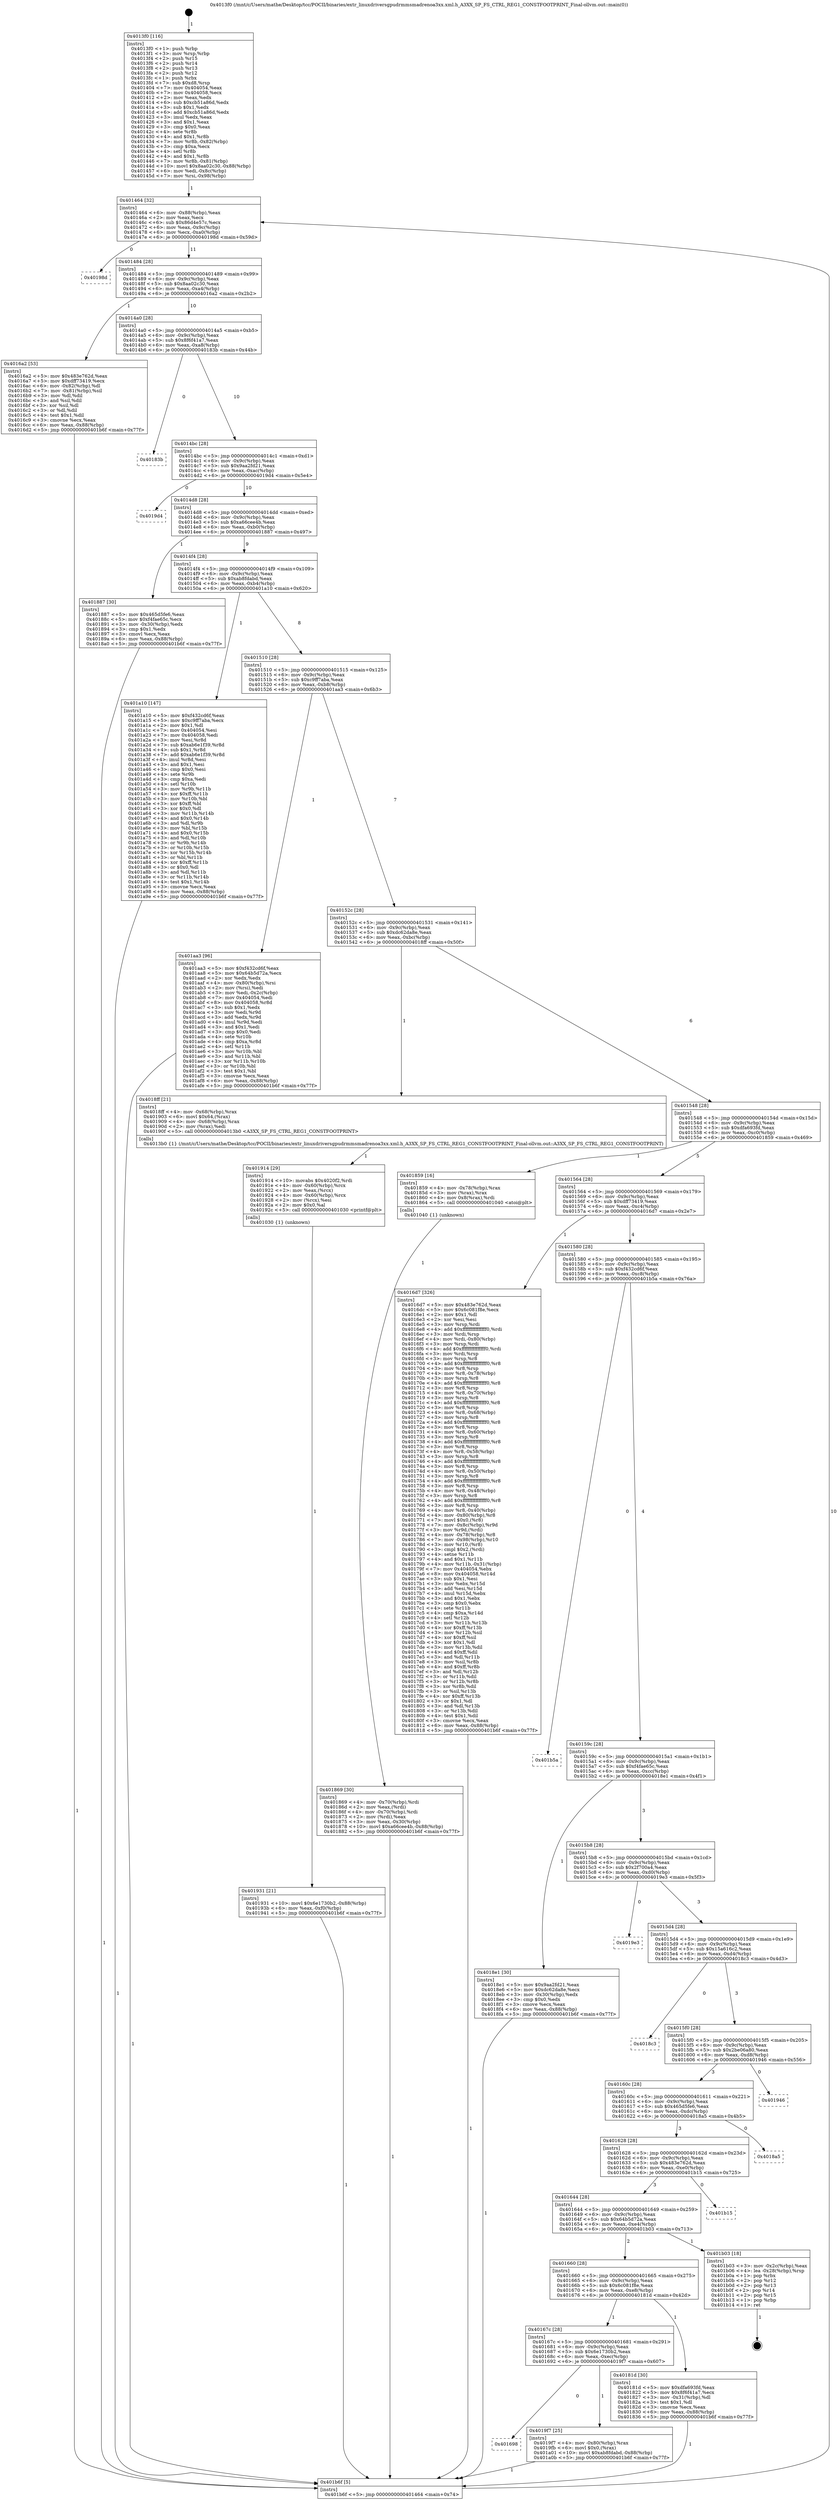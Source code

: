 digraph "0x4013f0" {
  label = "0x4013f0 (/mnt/c/Users/mathe/Desktop/tcc/POCII/binaries/extr_linuxdriversgpudrmmsmadrenoa3xx.xml.h_A3XX_SP_FS_CTRL_REG1_CONSTFOOTPRINT_Final-ollvm.out::main(0))"
  labelloc = "t"
  node[shape=record]

  Entry [label="",width=0.3,height=0.3,shape=circle,fillcolor=black,style=filled]
  "0x401464" [label="{
     0x401464 [32]\l
     | [instrs]\l
     &nbsp;&nbsp;0x401464 \<+6\>: mov -0x88(%rbp),%eax\l
     &nbsp;&nbsp;0x40146a \<+2\>: mov %eax,%ecx\l
     &nbsp;&nbsp;0x40146c \<+6\>: sub $0x86d4e57c,%ecx\l
     &nbsp;&nbsp;0x401472 \<+6\>: mov %eax,-0x9c(%rbp)\l
     &nbsp;&nbsp;0x401478 \<+6\>: mov %ecx,-0xa0(%rbp)\l
     &nbsp;&nbsp;0x40147e \<+6\>: je 000000000040198d \<main+0x59d\>\l
  }"]
  "0x40198d" [label="{
     0x40198d\l
  }", style=dashed]
  "0x401484" [label="{
     0x401484 [28]\l
     | [instrs]\l
     &nbsp;&nbsp;0x401484 \<+5\>: jmp 0000000000401489 \<main+0x99\>\l
     &nbsp;&nbsp;0x401489 \<+6\>: mov -0x9c(%rbp),%eax\l
     &nbsp;&nbsp;0x40148f \<+5\>: sub $0x8aa02c30,%eax\l
     &nbsp;&nbsp;0x401494 \<+6\>: mov %eax,-0xa4(%rbp)\l
     &nbsp;&nbsp;0x40149a \<+6\>: je 00000000004016a2 \<main+0x2b2\>\l
  }"]
  Exit [label="",width=0.3,height=0.3,shape=circle,fillcolor=black,style=filled,peripheries=2]
  "0x4016a2" [label="{
     0x4016a2 [53]\l
     | [instrs]\l
     &nbsp;&nbsp;0x4016a2 \<+5\>: mov $0x483e762d,%eax\l
     &nbsp;&nbsp;0x4016a7 \<+5\>: mov $0xdff73419,%ecx\l
     &nbsp;&nbsp;0x4016ac \<+6\>: mov -0x82(%rbp),%dl\l
     &nbsp;&nbsp;0x4016b2 \<+7\>: mov -0x81(%rbp),%sil\l
     &nbsp;&nbsp;0x4016b9 \<+3\>: mov %dl,%dil\l
     &nbsp;&nbsp;0x4016bc \<+3\>: and %sil,%dil\l
     &nbsp;&nbsp;0x4016bf \<+3\>: xor %sil,%dl\l
     &nbsp;&nbsp;0x4016c2 \<+3\>: or %dl,%dil\l
     &nbsp;&nbsp;0x4016c5 \<+4\>: test $0x1,%dil\l
     &nbsp;&nbsp;0x4016c9 \<+3\>: cmovne %ecx,%eax\l
     &nbsp;&nbsp;0x4016cc \<+6\>: mov %eax,-0x88(%rbp)\l
     &nbsp;&nbsp;0x4016d2 \<+5\>: jmp 0000000000401b6f \<main+0x77f\>\l
  }"]
  "0x4014a0" [label="{
     0x4014a0 [28]\l
     | [instrs]\l
     &nbsp;&nbsp;0x4014a0 \<+5\>: jmp 00000000004014a5 \<main+0xb5\>\l
     &nbsp;&nbsp;0x4014a5 \<+6\>: mov -0x9c(%rbp),%eax\l
     &nbsp;&nbsp;0x4014ab \<+5\>: sub $0x8f6f41a7,%eax\l
     &nbsp;&nbsp;0x4014b0 \<+6\>: mov %eax,-0xa8(%rbp)\l
     &nbsp;&nbsp;0x4014b6 \<+6\>: je 000000000040183b \<main+0x44b\>\l
  }"]
  "0x401b6f" [label="{
     0x401b6f [5]\l
     | [instrs]\l
     &nbsp;&nbsp;0x401b6f \<+5\>: jmp 0000000000401464 \<main+0x74\>\l
  }"]
  "0x4013f0" [label="{
     0x4013f0 [116]\l
     | [instrs]\l
     &nbsp;&nbsp;0x4013f0 \<+1\>: push %rbp\l
     &nbsp;&nbsp;0x4013f1 \<+3\>: mov %rsp,%rbp\l
     &nbsp;&nbsp;0x4013f4 \<+2\>: push %r15\l
     &nbsp;&nbsp;0x4013f6 \<+2\>: push %r14\l
     &nbsp;&nbsp;0x4013f8 \<+2\>: push %r13\l
     &nbsp;&nbsp;0x4013fa \<+2\>: push %r12\l
     &nbsp;&nbsp;0x4013fc \<+1\>: push %rbx\l
     &nbsp;&nbsp;0x4013fd \<+7\>: sub $0xd8,%rsp\l
     &nbsp;&nbsp;0x401404 \<+7\>: mov 0x404054,%eax\l
     &nbsp;&nbsp;0x40140b \<+7\>: mov 0x404058,%ecx\l
     &nbsp;&nbsp;0x401412 \<+2\>: mov %eax,%edx\l
     &nbsp;&nbsp;0x401414 \<+6\>: sub $0xcb51a86d,%edx\l
     &nbsp;&nbsp;0x40141a \<+3\>: sub $0x1,%edx\l
     &nbsp;&nbsp;0x40141d \<+6\>: add $0xcb51a86d,%edx\l
     &nbsp;&nbsp;0x401423 \<+3\>: imul %edx,%eax\l
     &nbsp;&nbsp;0x401426 \<+3\>: and $0x1,%eax\l
     &nbsp;&nbsp;0x401429 \<+3\>: cmp $0x0,%eax\l
     &nbsp;&nbsp;0x40142c \<+4\>: sete %r8b\l
     &nbsp;&nbsp;0x401430 \<+4\>: and $0x1,%r8b\l
     &nbsp;&nbsp;0x401434 \<+7\>: mov %r8b,-0x82(%rbp)\l
     &nbsp;&nbsp;0x40143b \<+3\>: cmp $0xa,%ecx\l
     &nbsp;&nbsp;0x40143e \<+4\>: setl %r8b\l
     &nbsp;&nbsp;0x401442 \<+4\>: and $0x1,%r8b\l
     &nbsp;&nbsp;0x401446 \<+7\>: mov %r8b,-0x81(%rbp)\l
     &nbsp;&nbsp;0x40144d \<+10\>: movl $0x8aa02c30,-0x88(%rbp)\l
     &nbsp;&nbsp;0x401457 \<+6\>: mov %edi,-0x8c(%rbp)\l
     &nbsp;&nbsp;0x40145d \<+7\>: mov %rsi,-0x98(%rbp)\l
  }"]
  "0x401698" [label="{
     0x401698\l
  }", style=dashed]
  "0x40183b" [label="{
     0x40183b\l
  }", style=dashed]
  "0x4014bc" [label="{
     0x4014bc [28]\l
     | [instrs]\l
     &nbsp;&nbsp;0x4014bc \<+5\>: jmp 00000000004014c1 \<main+0xd1\>\l
     &nbsp;&nbsp;0x4014c1 \<+6\>: mov -0x9c(%rbp),%eax\l
     &nbsp;&nbsp;0x4014c7 \<+5\>: sub $0x9aa2fd21,%eax\l
     &nbsp;&nbsp;0x4014cc \<+6\>: mov %eax,-0xac(%rbp)\l
     &nbsp;&nbsp;0x4014d2 \<+6\>: je 00000000004019d4 \<main+0x5e4\>\l
  }"]
  "0x4019f7" [label="{
     0x4019f7 [25]\l
     | [instrs]\l
     &nbsp;&nbsp;0x4019f7 \<+4\>: mov -0x80(%rbp),%rax\l
     &nbsp;&nbsp;0x4019fb \<+6\>: movl $0x0,(%rax)\l
     &nbsp;&nbsp;0x401a01 \<+10\>: movl $0xab8fdabd,-0x88(%rbp)\l
     &nbsp;&nbsp;0x401a0b \<+5\>: jmp 0000000000401b6f \<main+0x77f\>\l
  }"]
  "0x4019d4" [label="{
     0x4019d4\l
  }", style=dashed]
  "0x4014d8" [label="{
     0x4014d8 [28]\l
     | [instrs]\l
     &nbsp;&nbsp;0x4014d8 \<+5\>: jmp 00000000004014dd \<main+0xed\>\l
     &nbsp;&nbsp;0x4014dd \<+6\>: mov -0x9c(%rbp),%eax\l
     &nbsp;&nbsp;0x4014e3 \<+5\>: sub $0xa66cee4b,%eax\l
     &nbsp;&nbsp;0x4014e8 \<+6\>: mov %eax,-0xb0(%rbp)\l
     &nbsp;&nbsp;0x4014ee \<+6\>: je 0000000000401887 \<main+0x497\>\l
  }"]
  "0x401931" [label="{
     0x401931 [21]\l
     | [instrs]\l
     &nbsp;&nbsp;0x401931 \<+10\>: movl $0x6e1730b2,-0x88(%rbp)\l
     &nbsp;&nbsp;0x40193b \<+6\>: mov %eax,-0xf0(%rbp)\l
     &nbsp;&nbsp;0x401941 \<+5\>: jmp 0000000000401b6f \<main+0x77f\>\l
  }"]
  "0x401887" [label="{
     0x401887 [30]\l
     | [instrs]\l
     &nbsp;&nbsp;0x401887 \<+5\>: mov $0x465d5fe6,%eax\l
     &nbsp;&nbsp;0x40188c \<+5\>: mov $0xf4fae65c,%ecx\l
     &nbsp;&nbsp;0x401891 \<+3\>: mov -0x30(%rbp),%edx\l
     &nbsp;&nbsp;0x401894 \<+3\>: cmp $0x1,%edx\l
     &nbsp;&nbsp;0x401897 \<+3\>: cmovl %ecx,%eax\l
     &nbsp;&nbsp;0x40189a \<+6\>: mov %eax,-0x88(%rbp)\l
     &nbsp;&nbsp;0x4018a0 \<+5\>: jmp 0000000000401b6f \<main+0x77f\>\l
  }"]
  "0x4014f4" [label="{
     0x4014f4 [28]\l
     | [instrs]\l
     &nbsp;&nbsp;0x4014f4 \<+5\>: jmp 00000000004014f9 \<main+0x109\>\l
     &nbsp;&nbsp;0x4014f9 \<+6\>: mov -0x9c(%rbp),%eax\l
     &nbsp;&nbsp;0x4014ff \<+5\>: sub $0xab8fdabd,%eax\l
     &nbsp;&nbsp;0x401504 \<+6\>: mov %eax,-0xb4(%rbp)\l
     &nbsp;&nbsp;0x40150a \<+6\>: je 0000000000401a10 \<main+0x620\>\l
  }"]
  "0x401914" [label="{
     0x401914 [29]\l
     | [instrs]\l
     &nbsp;&nbsp;0x401914 \<+10\>: movabs $0x4020f2,%rdi\l
     &nbsp;&nbsp;0x40191e \<+4\>: mov -0x60(%rbp),%rcx\l
     &nbsp;&nbsp;0x401922 \<+2\>: mov %eax,(%rcx)\l
     &nbsp;&nbsp;0x401924 \<+4\>: mov -0x60(%rbp),%rcx\l
     &nbsp;&nbsp;0x401928 \<+2\>: mov (%rcx),%esi\l
     &nbsp;&nbsp;0x40192a \<+2\>: mov $0x0,%al\l
     &nbsp;&nbsp;0x40192c \<+5\>: call 0000000000401030 \<printf@plt\>\l
     | [calls]\l
     &nbsp;&nbsp;0x401030 \{1\} (unknown)\l
  }"]
  "0x401a10" [label="{
     0x401a10 [147]\l
     | [instrs]\l
     &nbsp;&nbsp;0x401a10 \<+5\>: mov $0xf432cd6f,%eax\l
     &nbsp;&nbsp;0x401a15 \<+5\>: mov $0xc9ff7aba,%ecx\l
     &nbsp;&nbsp;0x401a1a \<+2\>: mov $0x1,%dl\l
     &nbsp;&nbsp;0x401a1c \<+7\>: mov 0x404054,%esi\l
     &nbsp;&nbsp;0x401a23 \<+7\>: mov 0x404058,%edi\l
     &nbsp;&nbsp;0x401a2a \<+3\>: mov %esi,%r8d\l
     &nbsp;&nbsp;0x401a2d \<+7\>: sub $0xab6e1f39,%r8d\l
     &nbsp;&nbsp;0x401a34 \<+4\>: sub $0x1,%r8d\l
     &nbsp;&nbsp;0x401a38 \<+7\>: add $0xab6e1f39,%r8d\l
     &nbsp;&nbsp;0x401a3f \<+4\>: imul %r8d,%esi\l
     &nbsp;&nbsp;0x401a43 \<+3\>: and $0x1,%esi\l
     &nbsp;&nbsp;0x401a46 \<+3\>: cmp $0x0,%esi\l
     &nbsp;&nbsp;0x401a49 \<+4\>: sete %r9b\l
     &nbsp;&nbsp;0x401a4d \<+3\>: cmp $0xa,%edi\l
     &nbsp;&nbsp;0x401a50 \<+4\>: setl %r10b\l
     &nbsp;&nbsp;0x401a54 \<+3\>: mov %r9b,%r11b\l
     &nbsp;&nbsp;0x401a57 \<+4\>: xor $0xff,%r11b\l
     &nbsp;&nbsp;0x401a5b \<+3\>: mov %r10b,%bl\l
     &nbsp;&nbsp;0x401a5e \<+3\>: xor $0xff,%bl\l
     &nbsp;&nbsp;0x401a61 \<+3\>: xor $0x0,%dl\l
     &nbsp;&nbsp;0x401a64 \<+3\>: mov %r11b,%r14b\l
     &nbsp;&nbsp;0x401a67 \<+4\>: and $0x0,%r14b\l
     &nbsp;&nbsp;0x401a6b \<+3\>: and %dl,%r9b\l
     &nbsp;&nbsp;0x401a6e \<+3\>: mov %bl,%r15b\l
     &nbsp;&nbsp;0x401a71 \<+4\>: and $0x0,%r15b\l
     &nbsp;&nbsp;0x401a75 \<+3\>: and %dl,%r10b\l
     &nbsp;&nbsp;0x401a78 \<+3\>: or %r9b,%r14b\l
     &nbsp;&nbsp;0x401a7b \<+3\>: or %r10b,%r15b\l
     &nbsp;&nbsp;0x401a7e \<+3\>: xor %r15b,%r14b\l
     &nbsp;&nbsp;0x401a81 \<+3\>: or %bl,%r11b\l
     &nbsp;&nbsp;0x401a84 \<+4\>: xor $0xff,%r11b\l
     &nbsp;&nbsp;0x401a88 \<+3\>: or $0x0,%dl\l
     &nbsp;&nbsp;0x401a8b \<+3\>: and %dl,%r11b\l
     &nbsp;&nbsp;0x401a8e \<+3\>: or %r11b,%r14b\l
     &nbsp;&nbsp;0x401a91 \<+4\>: test $0x1,%r14b\l
     &nbsp;&nbsp;0x401a95 \<+3\>: cmovne %ecx,%eax\l
     &nbsp;&nbsp;0x401a98 \<+6\>: mov %eax,-0x88(%rbp)\l
     &nbsp;&nbsp;0x401a9e \<+5\>: jmp 0000000000401b6f \<main+0x77f\>\l
  }"]
  "0x401510" [label="{
     0x401510 [28]\l
     | [instrs]\l
     &nbsp;&nbsp;0x401510 \<+5\>: jmp 0000000000401515 \<main+0x125\>\l
     &nbsp;&nbsp;0x401515 \<+6\>: mov -0x9c(%rbp),%eax\l
     &nbsp;&nbsp;0x40151b \<+5\>: sub $0xc9ff7aba,%eax\l
     &nbsp;&nbsp;0x401520 \<+6\>: mov %eax,-0xb8(%rbp)\l
     &nbsp;&nbsp;0x401526 \<+6\>: je 0000000000401aa3 \<main+0x6b3\>\l
  }"]
  "0x401869" [label="{
     0x401869 [30]\l
     | [instrs]\l
     &nbsp;&nbsp;0x401869 \<+4\>: mov -0x70(%rbp),%rdi\l
     &nbsp;&nbsp;0x40186d \<+2\>: mov %eax,(%rdi)\l
     &nbsp;&nbsp;0x40186f \<+4\>: mov -0x70(%rbp),%rdi\l
     &nbsp;&nbsp;0x401873 \<+2\>: mov (%rdi),%eax\l
     &nbsp;&nbsp;0x401875 \<+3\>: mov %eax,-0x30(%rbp)\l
     &nbsp;&nbsp;0x401878 \<+10\>: movl $0xa66cee4b,-0x88(%rbp)\l
     &nbsp;&nbsp;0x401882 \<+5\>: jmp 0000000000401b6f \<main+0x77f\>\l
  }"]
  "0x401aa3" [label="{
     0x401aa3 [96]\l
     | [instrs]\l
     &nbsp;&nbsp;0x401aa3 \<+5\>: mov $0xf432cd6f,%eax\l
     &nbsp;&nbsp;0x401aa8 \<+5\>: mov $0x64b5d72a,%ecx\l
     &nbsp;&nbsp;0x401aad \<+2\>: xor %edx,%edx\l
     &nbsp;&nbsp;0x401aaf \<+4\>: mov -0x80(%rbp),%rsi\l
     &nbsp;&nbsp;0x401ab3 \<+2\>: mov (%rsi),%edi\l
     &nbsp;&nbsp;0x401ab5 \<+3\>: mov %edi,-0x2c(%rbp)\l
     &nbsp;&nbsp;0x401ab8 \<+7\>: mov 0x404054,%edi\l
     &nbsp;&nbsp;0x401abf \<+8\>: mov 0x404058,%r8d\l
     &nbsp;&nbsp;0x401ac7 \<+3\>: sub $0x1,%edx\l
     &nbsp;&nbsp;0x401aca \<+3\>: mov %edi,%r9d\l
     &nbsp;&nbsp;0x401acd \<+3\>: add %edx,%r9d\l
     &nbsp;&nbsp;0x401ad0 \<+4\>: imul %r9d,%edi\l
     &nbsp;&nbsp;0x401ad4 \<+3\>: and $0x1,%edi\l
     &nbsp;&nbsp;0x401ad7 \<+3\>: cmp $0x0,%edi\l
     &nbsp;&nbsp;0x401ada \<+4\>: sete %r10b\l
     &nbsp;&nbsp;0x401ade \<+4\>: cmp $0xa,%r8d\l
     &nbsp;&nbsp;0x401ae2 \<+4\>: setl %r11b\l
     &nbsp;&nbsp;0x401ae6 \<+3\>: mov %r10b,%bl\l
     &nbsp;&nbsp;0x401ae9 \<+3\>: and %r11b,%bl\l
     &nbsp;&nbsp;0x401aec \<+3\>: xor %r11b,%r10b\l
     &nbsp;&nbsp;0x401aef \<+3\>: or %r10b,%bl\l
     &nbsp;&nbsp;0x401af2 \<+3\>: test $0x1,%bl\l
     &nbsp;&nbsp;0x401af5 \<+3\>: cmovne %ecx,%eax\l
     &nbsp;&nbsp;0x401af8 \<+6\>: mov %eax,-0x88(%rbp)\l
     &nbsp;&nbsp;0x401afe \<+5\>: jmp 0000000000401b6f \<main+0x77f\>\l
  }"]
  "0x40152c" [label="{
     0x40152c [28]\l
     | [instrs]\l
     &nbsp;&nbsp;0x40152c \<+5\>: jmp 0000000000401531 \<main+0x141\>\l
     &nbsp;&nbsp;0x401531 \<+6\>: mov -0x9c(%rbp),%eax\l
     &nbsp;&nbsp;0x401537 \<+5\>: sub $0xdc62da8e,%eax\l
     &nbsp;&nbsp;0x40153c \<+6\>: mov %eax,-0xbc(%rbp)\l
     &nbsp;&nbsp;0x401542 \<+6\>: je 00000000004018ff \<main+0x50f\>\l
  }"]
  "0x40167c" [label="{
     0x40167c [28]\l
     | [instrs]\l
     &nbsp;&nbsp;0x40167c \<+5\>: jmp 0000000000401681 \<main+0x291\>\l
     &nbsp;&nbsp;0x401681 \<+6\>: mov -0x9c(%rbp),%eax\l
     &nbsp;&nbsp;0x401687 \<+5\>: sub $0x6e1730b2,%eax\l
     &nbsp;&nbsp;0x40168c \<+6\>: mov %eax,-0xec(%rbp)\l
     &nbsp;&nbsp;0x401692 \<+6\>: je 00000000004019f7 \<main+0x607\>\l
  }"]
  "0x4018ff" [label="{
     0x4018ff [21]\l
     | [instrs]\l
     &nbsp;&nbsp;0x4018ff \<+4\>: mov -0x68(%rbp),%rax\l
     &nbsp;&nbsp;0x401903 \<+6\>: movl $0x64,(%rax)\l
     &nbsp;&nbsp;0x401909 \<+4\>: mov -0x68(%rbp),%rax\l
     &nbsp;&nbsp;0x40190d \<+2\>: mov (%rax),%edi\l
     &nbsp;&nbsp;0x40190f \<+5\>: call 00000000004013b0 \<A3XX_SP_FS_CTRL_REG1_CONSTFOOTPRINT\>\l
     | [calls]\l
     &nbsp;&nbsp;0x4013b0 \{1\} (/mnt/c/Users/mathe/Desktop/tcc/POCII/binaries/extr_linuxdriversgpudrmmsmadrenoa3xx.xml.h_A3XX_SP_FS_CTRL_REG1_CONSTFOOTPRINT_Final-ollvm.out::A3XX_SP_FS_CTRL_REG1_CONSTFOOTPRINT)\l
  }"]
  "0x401548" [label="{
     0x401548 [28]\l
     | [instrs]\l
     &nbsp;&nbsp;0x401548 \<+5\>: jmp 000000000040154d \<main+0x15d\>\l
     &nbsp;&nbsp;0x40154d \<+6\>: mov -0x9c(%rbp),%eax\l
     &nbsp;&nbsp;0x401553 \<+5\>: sub $0xdfa693fd,%eax\l
     &nbsp;&nbsp;0x401558 \<+6\>: mov %eax,-0xc0(%rbp)\l
     &nbsp;&nbsp;0x40155e \<+6\>: je 0000000000401859 \<main+0x469\>\l
  }"]
  "0x40181d" [label="{
     0x40181d [30]\l
     | [instrs]\l
     &nbsp;&nbsp;0x40181d \<+5\>: mov $0xdfa693fd,%eax\l
     &nbsp;&nbsp;0x401822 \<+5\>: mov $0x8f6f41a7,%ecx\l
     &nbsp;&nbsp;0x401827 \<+3\>: mov -0x31(%rbp),%dl\l
     &nbsp;&nbsp;0x40182a \<+3\>: test $0x1,%dl\l
     &nbsp;&nbsp;0x40182d \<+3\>: cmovne %ecx,%eax\l
     &nbsp;&nbsp;0x401830 \<+6\>: mov %eax,-0x88(%rbp)\l
     &nbsp;&nbsp;0x401836 \<+5\>: jmp 0000000000401b6f \<main+0x77f\>\l
  }"]
  "0x401859" [label="{
     0x401859 [16]\l
     | [instrs]\l
     &nbsp;&nbsp;0x401859 \<+4\>: mov -0x78(%rbp),%rax\l
     &nbsp;&nbsp;0x40185d \<+3\>: mov (%rax),%rax\l
     &nbsp;&nbsp;0x401860 \<+4\>: mov 0x8(%rax),%rdi\l
     &nbsp;&nbsp;0x401864 \<+5\>: call 0000000000401040 \<atoi@plt\>\l
     | [calls]\l
     &nbsp;&nbsp;0x401040 \{1\} (unknown)\l
  }"]
  "0x401564" [label="{
     0x401564 [28]\l
     | [instrs]\l
     &nbsp;&nbsp;0x401564 \<+5\>: jmp 0000000000401569 \<main+0x179\>\l
     &nbsp;&nbsp;0x401569 \<+6\>: mov -0x9c(%rbp),%eax\l
     &nbsp;&nbsp;0x40156f \<+5\>: sub $0xdff73419,%eax\l
     &nbsp;&nbsp;0x401574 \<+6\>: mov %eax,-0xc4(%rbp)\l
     &nbsp;&nbsp;0x40157a \<+6\>: je 00000000004016d7 \<main+0x2e7\>\l
  }"]
  "0x401660" [label="{
     0x401660 [28]\l
     | [instrs]\l
     &nbsp;&nbsp;0x401660 \<+5\>: jmp 0000000000401665 \<main+0x275\>\l
     &nbsp;&nbsp;0x401665 \<+6\>: mov -0x9c(%rbp),%eax\l
     &nbsp;&nbsp;0x40166b \<+5\>: sub $0x6c081f8e,%eax\l
     &nbsp;&nbsp;0x401670 \<+6\>: mov %eax,-0xe8(%rbp)\l
     &nbsp;&nbsp;0x401676 \<+6\>: je 000000000040181d \<main+0x42d\>\l
  }"]
  "0x4016d7" [label="{
     0x4016d7 [326]\l
     | [instrs]\l
     &nbsp;&nbsp;0x4016d7 \<+5\>: mov $0x483e762d,%eax\l
     &nbsp;&nbsp;0x4016dc \<+5\>: mov $0x6c081f8e,%ecx\l
     &nbsp;&nbsp;0x4016e1 \<+2\>: mov $0x1,%dl\l
     &nbsp;&nbsp;0x4016e3 \<+2\>: xor %esi,%esi\l
     &nbsp;&nbsp;0x4016e5 \<+3\>: mov %rsp,%rdi\l
     &nbsp;&nbsp;0x4016e8 \<+4\>: add $0xfffffffffffffff0,%rdi\l
     &nbsp;&nbsp;0x4016ec \<+3\>: mov %rdi,%rsp\l
     &nbsp;&nbsp;0x4016ef \<+4\>: mov %rdi,-0x80(%rbp)\l
     &nbsp;&nbsp;0x4016f3 \<+3\>: mov %rsp,%rdi\l
     &nbsp;&nbsp;0x4016f6 \<+4\>: add $0xfffffffffffffff0,%rdi\l
     &nbsp;&nbsp;0x4016fa \<+3\>: mov %rdi,%rsp\l
     &nbsp;&nbsp;0x4016fd \<+3\>: mov %rsp,%r8\l
     &nbsp;&nbsp;0x401700 \<+4\>: add $0xfffffffffffffff0,%r8\l
     &nbsp;&nbsp;0x401704 \<+3\>: mov %r8,%rsp\l
     &nbsp;&nbsp;0x401707 \<+4\>: mov %r8,-0x78(%rbp)\l
     &nbsp;&nbsp;0x40170b \<+3\>: mov %rsp,%r8\l
     &nbsp;&nbsp;0x40170e \<+4\>: add $0xfffffffffffffff0,%r8\l
     &nbsp;&nbsp;0x401712 \<+3\>: mov %r8,%rsp\l
     &nbsp;&nbsp;0x401715 \<+4\>: mov %r8,-0x70(%rbp)\l
     &nbsp;&nbsp;0x401719 \<+3\>: mov %rsp,%r8\l
     &nbsp;&nbsp;0x40171c \<+4\>: add $0xfffffffffffffff0,%r8\l
     &nbsp;&nbsp;0x401720 \<+3\>: mov %r8,%rsp\l
     &nbsp;&nbsp;0x401723 \<+4\>: mov %r8,-0x68(%rbp)\l
     &nbsp;&nbsp;0x401727 \<+3\>: mov %rsp,%r8\l
     &nbsp;&nbsp;0x40172a \<+4\>: add $0xfffffffffffffff0,%r8\l
     &nbsp;&nbsp;0x40172e \<+3\>: mov %r8,%rsp\l
     &nbsp;&nbsp;0x401731 \<+4\>: mov %r8,-0x60(%rbp)\l
     &nbsp;&nbsp;0x401735 \<+3\>: mov %rsp,%r8\l
     &nbsp;&nbsp;0x401738 \<+4\>: add $0xfffffffffffffff0,%r8\l
     &nbsp;&nbsp;0x40173c \<+3\>: mov %r8,%rsp\l
     &nbsp;&nbsp;0x40173f \<+4\>: mov %r8,-0x58(%rbp)\l
     &nbsp;&nbsp;0x401743 \<+3\>: mov %rsp,%r8\l
     &nbsp;&nbsp;0x401746 \<+4\>: add $0xfffffffffffffff0,%r8\l
     &nbsp;&nbsp;0x40174a \<+3\>: mov %r8,%rsp\l
     &nbsp;&nbsp;0x40174d \<+4\>: mov %r8,-0x50(%rbp)\l
     &nbsp;&nbsp;0x401751 \<+3\>: mov %rsp,%r8\l
     &nbsp;&nbsp;0x401754 \<+4\>: add $0xfffffffffffffff0,%r8\l
     &nbsp;&nbsp;0x401758 \<+3\>: mov %r8,%rsp\l
     &nbsp;&nbsp;0x40175b \<+4\>: mov %r8,-0x48(%rbp)\l
     &nbsp;&nbsp;0x40175f \<+3\>: mov %rsp,%r8\l
     &nbsp;&nbsp;0x401762 \<+4\>: add $0xfffffffffffffff0,%r8\l
     &nbsp;&nbsp;0x401766 \<+3\>: mov %r8,%rsp\l
     &nbsp;&nbsp;0x401769 \<+4\>: mov %r8,-0x40(%rbp)\l
     &nbsp;&nbsp;0x40176d \<+4\>: mov -0x80(%rbp),%r8\l
     &nbsp;&nbsp;0x401771 \<+7\>: movl $0x0,(%r8)\l
     &nbsp;&nbsp;0x401778 \<+7\>: mov -0x8c(%rbp),%r9d\l
     &nbsp;&nbsp;0x40177f \<+3\>: mov %r9d,(%rdi)\l
     &nbsp;&nbsp;0x401782 \<+4\>: mov -0x78(%rbp),%r8\l
     &nbsp;&nbsp;0x401786 \<+7\>: mov -0x98(%rbp),%r10\l
     &nbsp;&nbsp;0x40178d \<+3\>: mov %r10,(%r8)\l
     &nbsp;&nbsp;0x401790 \<+3\>: cmpl $0x2,(%rdi)\l
     &nbsp;&nbsp;0x401793 \<+4\>: setne %r11b\l
     &nbsp;&nbsp;0x401797 \<+4\>: and $0x1,%r11b\l
     &nbsp;&nbsp;0x40179b \<+4\>: mov %r11b,-0x31(%rbp)\l
     &nbsp;&nbsp;0x40179f \<+7\>: mov 0x404054,%ebx\l
     &nbsp;&nbsp;0x4017a6 \<+8\>: mov 0x404058,%r14d\l
     &nbsp;&nbsp;0x4017ae \<+3\>: sub $0x1,%esi\l
     &nbsp;&nbsp;0x4017b1 \<+3\>: mov %ebx,%r15d\l
     &nbsp;&nbsp;0x4017b4 \<+3\>: add %esi,%r15d\l
     &nbsp;&nbsp;0x4017b7 \<+4\>: imul %r15d,%ebx\l
     &nbsp;&nbsp;0x4017bb \<+3\>: and $0x1,%ebx\l
     &nbsp;&nbsp;0x4017be \<+3\>: cmp $0x0,%ebx\l
     &nbsp;&nbsp;0x4017c1 \<+4\>: sete %r11b\l
     &nbsp;&nbsp;0x4017c5 \<+4\>: cmp $0xa,%r14d\l
     &nbsp;&nbsp;0x4017c9 \<+4\>: setl %r12b\l
     &nbsp;&nbsp;0x4017cd \<+3\>: mov %r11b,%r13b\l
     &nbsp;&nbsp;0x4017d0 \<+4\>: xor $0xff,%r13b\l
     &nbsp;&nbsp;0x4017d4 \<+3\>: mov %r12b,%sil\l
     &nbsp;&nbsp;0x4017d7 \<+4\>: xor $0xff,%sil\l
     &nbsp;&nbsp;0x4017db \<+3\>: xor $0x1,%dl\l
     &nbsp;&nbsp;0x4017de \<+3\>: mov %r13b,%dil\l
     &nbsp;&nbsp;0x4017e1 \<+4\>: and $0xff,%dil\l
     &nbsp;&nbsp;0x4017e5 \<+3\>: and %dl,%r11b\l
     &nbsp;&nbsp;0x4017e8 \<+3\>: mov %sil,%r8b\l
     &nbsp;&nbsp;0x4017eb \<+4\>: and $0xff,%r8b\l
     &nbsp;&nbsp;0x4017ef \<+3\>: and %dl,%r12b\l
     &nbsp;&nbsp;0x4017f2 \<+3\>: or %r11b,%dil\l
     &nbsp;&nbsp;0x4017f5 \<+3\>: or %r12b,%r8b\l
     &nbsp;&nbsp;0x4017f8 \<+3\>: xor %r8b,%dil\l
     &nbsp;&nbsp;0x4017fb \<+3\>: or %sil,%r13b\l
     &nbsp;&nbsp;0x4017fe \<+4\>: xor $0xff,%r13b\l
     &nbsp;&nbsp;0x401802 \<+3\>: or $0x1,%dl\l
     &nbsp;&nbsp;0x401805 \<+3\>: and %dl,%r13b\l
     &nbsp;&nbsp;0x401808 \<+3\>: or %r13b,%dil\l
     &nbsp;&nbsp;0x40180b \<+4\>: test $0x1,%dil\l
     &nbsp;&nbsp;0x40180f \<+3\>: cmovne %ecx,%eax\l
     &nbsp;&nbsp;0x401812 \<+6\>: mov %eax,-0x88(%rbp)\l
     &nbsp;&nbsp;0x401818 \<+5\>: jmp 0000000000401b6f \<main+0x77f\>\l
  }"]
  "0x401580" [label="{
     0x401580 [28]\l
     | [instrs]\l
     &nbsp;&nbsp;0x401580 \<+5\>: jmp 0000000000401585 \<main+0x195\>\l
     &nbsp;&nbsp;0x401585 \<+6\>: mov -0x9c(%rbp),%eax\l
     &nbsp;&nbsp;0x40158b \<+5\>: sub $0xf432cd6f,%eax\l
     &nbsp;&nbsp;0x401590 \<+6\>: mov %eax,-0xc8(%rbp)\l
     &nbsp;&nbsp;0x401596 \<+6\>: je 0000000000401b5a \<main+0x76a\>\l
  }"]
  "0x401b03" [label="{
     0x401b03 [18]\l
     | [instrs]\l
     &nbsp;&nbsp;0x401b03 \<+3\>: mov -0x2c(%rbp),%eax\l
     &nbsp;&nbsp;0x401b06 \<+4\>: lea -0x28(%rbp),%rsp\l
     &nbsp;&nbsp;0x401b0a \<+1\>: pop %rbx\l
     &nbsp;&nbsp;0x401b0b \<+2\>: pop %r12\l
     &nbsp;&nbsp;0x401b0d \<+2\>: pop %r13\l
     &nbsp;&nbsp;0x401b0f \<+2\>: pop %r14\l
     &nbsp;&nbsp;0x401b11 \<+2\>: pop %r15\l
     &nbsp;&nbsp;0x401b13 \<+1\>: pop %rbp\l
     &nbsp;&nbsp;0x401b14 \<+1\>: ret\l
  }"]
  "0x401644" [label="{
     0x401644 [28]\l
     | [instrs]\l
     &nbsp;&nbsp;0x401644 \<+5\>: jmp 0000000000401649 \<main+0x259\>\l
     &nbsp;&nbsp;0x401649 \<+6\>: mov -0x9c(%rbp),%eax\l
     &nbsp;&nbsp;0x40164f \<+5\>: sub $0x64b5d72a,%eax\l
     &nbsp;&nbsp;0x401654 \<+6\>: mov %eax,-0xe4(%rbp)\l
     &nbsp;&nbsp;0x40165a \<+6\>: je 0000000000401b03 \<main+0x713\>\l
  }"]
  "0x401b5a" [label="{
     0x401b5a\l
  }", style=dashed]
  "0x40159c" [label="{
     0x40159c [28]\l
     | [instrs]\l
     &nbsp;&nbsp;0x40159c \<+5\>: jmp 00000000004015a1 \<main+0x1b1\>\l
     &nbsp;&nbsp;0x4015a1 \<+6\>: mov -0x9c(%rbp),%eax\l
     &nbsp;&nbsp;0x4015a7 \<+5\>: sub $0xf4fae65c,%eax\l
     &nbsp;&nbsp;0x4015ac \<+6\>: mov %eax,-0xcc(%rbp)\l
     &nbsp;&nbsp;0x4015b2 \<+6\>: je 00000000004018e1 \<main+0x4f1\>\l
  }"]
  "0x401b15" [label="{
     0x401b15\l
  }", style=dashed]
  "0x4018e1" [label="{
     0x4018e1 [30]\l
     | [instrs]\l
     &nbsp;&nbsp;0x4018e1 \<+5\>: mov $0x9aa2fd21,%eax\l
     &nbsp;&nbsp;0x4018e6 \<+5\>: mov $0xdc62da8e,%ecx\l
     &nbsp;&nbsp;0x4018eb \<+3\>: mov -0x30(%rbp),%edx\l
     &nbsp;&nbsp;0x4018ee \<+3\>: cmp $0x0,%edx\l
     &nbsp;&nbsp;0x4018f1 \<+3\>: cmove %ecx,%eax\l
     &nbsp;&nbsp;0x4018f4 \<+6\>: mov %eax,-0x88(%rbp)\l
     &nbsp;&nbsp;0x4018fa \<+5\>: jmp 0000000000401b6f \<main+0x77f\>\l
  }"]
  "0x4015b8" [label="{
     0x4015b8 [28]\l
     | [instrs]\l
     &nbsp;&nbsp;0x4015b8 \<+5\>: jmp 00000000004015bd \<main+0x1cd\>\l
     &nbsp;&nbsp;0x4015bd \<+6\>: mov -0x9c(%rbp),%eax\l
     &nbsp;&nbsp;0x4015c3 \<+5\>: sub $0x2f700a4,%eax\l
     &nbsp;&nbsp;0x4015c8 \<+6\>: mov %eax,-0xd0(%rbp)\l
     &nbsp;&nbsp;0x4015ce \<+6\>: je 00000000004019e3 \<main+0x5f3\>\l
  }"]
  "0x401628" [label="{
     0x401628 [28]\l
     | [instrs]\l
     &nbsp;&nbsp;0x401628 \<+5\>: jmp 000000000040162d \<main+0x23d\>\l
     &nbsp;&nbsp;0x40162d \<+6\>: mov -0x9c(%rbp),%eax\l
     &nbsp;&nbsp;0x401633 \<+5\>: sub $0x483e762d,%eax\l
     &nbsp;&nbsp;0x401638 \<+6\>: mov %eax,-0xe0(%rbp)\l
     &nbsp;&nbsp;0x40163e \<+6\>: je 0000000000401b15 \<main+0x725\>\l
  }"]
  "0x4019e3" [label="{
     0x4019e3\l
  }", style=dashed]
  "0x4015d4" [label="{
     0x4015d4 [28]\l
     | [instrs]\l
     &nbsp;&nbsp;0x4015d4 \<+5\>: jmp 00000000004015d9 \<main+0x1e9\>\l
     &nbsp;&nbsp;0x4015d9 \<+6\>: mov -0x9c(%rbp),%eax\l
     &nbsp;&nbsp;0x4015df \<+5\>: sub $0x15a616c2,%eax\l
     &nbsp;&nbsp;0x4015e4 \<+6\>: mov %eax,-0xd4(%rbp)\l
     &nbsp;&nbsp;0x4015ea \<+6\>: je 00000000004018c3 \<main+0x4d3\>\l
  }"]
  "0x4018a5" [label="{
     0x4018a5\l
  }", style=dashed]
  "0x4018c3" [label="{
     0x4018c3\l
  }", style=dashed]
  "0x4015f0" [label="{
     0x4015f0 [28]\l
     | [instrs]\l
     &nbsp;&nbsp;0x4015f0 \<+5\>: jmp 00000000004015f5 \<main+0x205\>\l
     &nbsp;&nbsp;0x4015f5 \<+6\>: mov -0x9c(%rbp),%eax\l
     &nbsp;&nbsp;0x4015fb \<+5\>: sub $0x2be06a80,%eax\l
     &nbsp;&nbsp;0x401600 \<+6\>: mov %eax,-0xd8(%rbp)\l
     &nbsp;&nbsp;0x401606 \<+6\>: je 0000000000401946 \<main+0x556\>\l
  }"]
  "0x40160c" [label="{
     0x40160c [28]\l
     | [instrs]\l
     &nbsp;&nbsp;0x40160c \<+5\>: jmp 0000000000401611 \<main+0x221\>\l
     &nbsp;&nbsp;0x401611 \<+6\>: mov -0x9c(%rbp),%eax\l
     &nbsp;&nbsp;0x401617 \<+5\>: sub $0x465d5fe6,%eax\l
     &nbsp;&nbsp;0x40161c \<+6\>: mov %eax,-0xdc(%rbp)\l
     &nbsp;&nbsp;0x401622 \<+6\>: je 00000000004018a5 \<main+0x4b5\>\l
  }"]
  "0x401946" [label="{
     0x401946\l
  }", style=dashed]
  Entry -> "0x4013f0" [label=" 1"]
  "0x401464" -> "0x40198d" [label=" 0"]
  "0x401464" -> "0x401484" [label=" 11"]
  "0x401b03" -> Exit [label=" 1"]
  "0x401484" -> "0x4016a2" [label=" 1"]
  "0x401484" -> "0x4014a0" [label=" 10"]
  "0x4016a2" -> "0x401b6f" [label=" 1"]
  "0x4013f0" -> "0x401464" [label=" 1"]
  "0x401b6f" -> "0x401464" [label=" 10"]
  "0x401aa3" -> "0x401b6f" [label=" 1"]
  "0x4014a0" -> "0x40183b" [label=" 0"]
  "0x4014a0" -> "0x4014bc" [label=" 10"]
  "0x401a10" -> "0x401b6f" [label=" 1"]
  "0x4014bc" -> "0x4019d4" [label=" 0"]
  "0x4014bc" -> "0x4014d8" [label=" 10"]
  "0x4019f7" -> "0x401b6f" [label=" 1"]
  "0x4014d8" -> "0x401887" [label=" 1"]
  "0x4014d8" -> "0x4014f4" [label=" 9"]
  "0x40167c" -> "0x4019f7" [label=" 1"]
  "0x4014f4" -> "0x401a10" [label=" 1"]
  "0x4014f4" -> "0x401510" [label=" 8"]
  "0x40167c" -> "0x401698" [label=" 0"]
  "0x401510" -> "0x401aa3" [label=" 1"]
  "0x401510" -> "0x40152c" [label=" 7"]
  "0x401931" -> "0x401b6f" [label=" 1"]
  "0x40152c" -> "0x4018ff" [label=" 1"]
  "0x40152c" -> "0x401548" [label=" 6"]
  "0x401914" -> "0x401931" [label=" 1"]
  "0x401548" -> "0x401859" [label=" 1"]
  "0x401548" -> "0x401564" [label=" 5"]
  "0x4018ff" -> "0x401914" [label=" 1"]
  "0x401564" -> "0x4016d7" [label=" 1"]
  "0x401564" -> "0x401580" [label=" 4"]
  "0x401887" -> "0x401b6f" [label=" 1"]
  "0x4016d7" -> "0x401b6f" [label=" 1"]
  "0x401869" -> "0x401b6f" [label=" 1"]
  "0x401580" -> "0x401b5a" [label=" 0"]
  "0x401580" -> "0x40159c" [label=" 4"]
  "0x40181d" -> "0x401b6f" [label=" 1"]
  "0x40159c" -> "0x4018e1" [label=" 1"]
  "0x40159c" -> "0x4015b8" [label=" 3"]
  "0x401660" -> "0x40167c" [label=" 1"]
  "0x4015b8" -> "0x4019e3" [label=" 0"]
  "0x4015b8" -> "0x4015d4" [label=" 3"]
  "0x4018e1" -> "0x401b6f" [label=" 1"]
  "0x4015d4" -> "0x4018c3" [label=" 0"]
  "0x4015d4" -> "0x4015f0" [label=" 3"]
  "0x401644" -> "0x401660" [label=" 2"]
  "0x4015f0" -> "0x401946" [label=" 0"]
  "0x4015f0" -> "0x40160c" [label=" 3"]
  "0x401644" -> "0x401b03" [label=" 1"]
  "0x40160c" -> "0x4018a5" [label=" 0"]
  "0x40160c" -> "0x401628" [label=" 3"]
  "0x401660" -> "0x40181d" [label=" 1"]
  "0x401628" -> "0x401b15" [label=" 0"]
  "0x401628" -> "0x401644" [label=" 3"]
  "0x401859" -> "0x401869" [label=" 1"]
}
